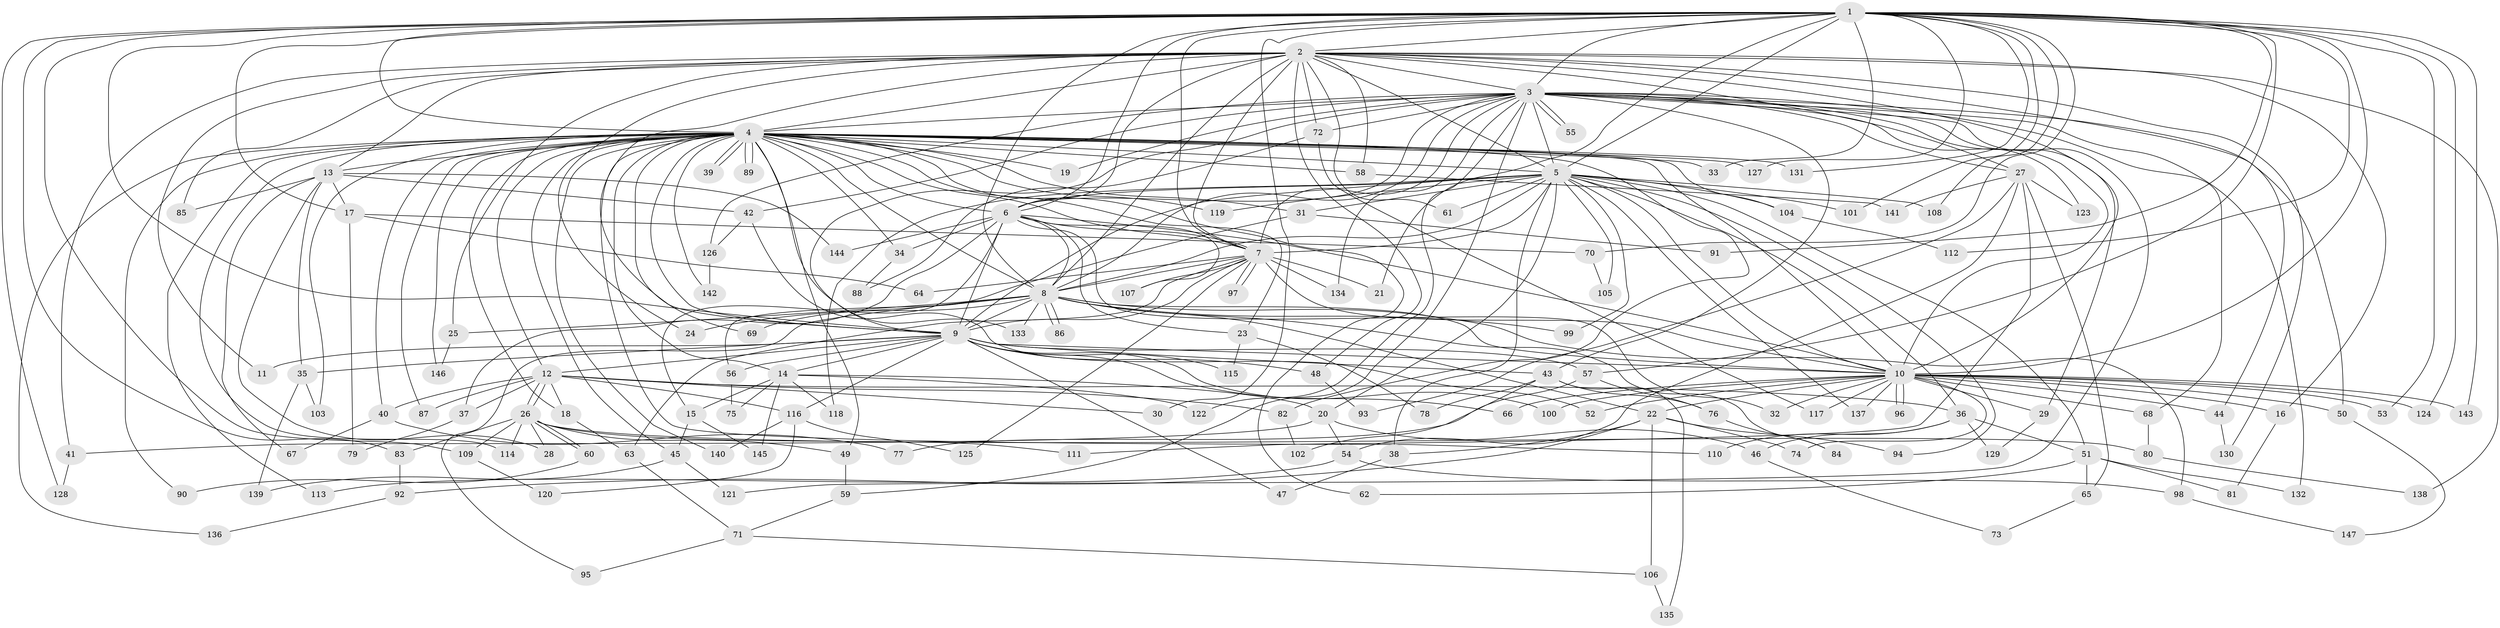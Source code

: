 // coarse degree distribution, {23: 0.013513513513513514, 17: 0.013513513513513514, 22: 0.04054054054054054, 3: 0.25675675675675674, 1: 0.08108108108108109, 4: 0.13513513513513514, 2: 0.22972972972972974, 6: 0.04054054054054054, 10: 0.013513513513513514, 7: 0.05405405405405406, 16: 0.02702702702702703, 13: 0.013513513513513514, 9: 0.013513513513513514, 5: 0.02702702702702703, 37: 0.013513513513513514, 8: 0.02702702702702703}
// Generated by graph-tools (version 1.1) at 2025/36/03/04/25 23:36:26]
// undirected, 147 vertices, 319 edges
graph export_dot {
  node [color=gray90,style=filled];
  1;
  2;
  3;
  4;
  5;
  6;
  7;
  8;
  9;
  10;
  11;
  12;
  13;
  14;
  15;
  16;
  17;
  18;
  19;
  20;
  21;
  22;
  23;
  24;
  25;
  26;
  27;
  28;
  29;
  30;
  31;
  32;
  33;
  34;
  35;
  36;
  37;
  38;
  39;
  40;
  41;
  42;
  43;
  44;
  45;
  46;
  47;
  48;
  49;
  50;
  51;
  52;
  53;
  54;
  55;
  56;
  57;
  58;
  59;
  60;
  61;
  62;
  63;
  64;
  65;
  66;
  67;
  68;
  69;
  70;
  71;
  72;
  73;
  74;
  75;
  76;
  77;
  78;
  79;
  80;
  81;
  82;
  83;
  84;
  85;
  86;
  87;
  88;
  89;
  90;
  91;
  92;
  93;
  94;
  95;
  96;
  97;
  98;
  99;
  100;
  101;
  102;
  103;
  104;
  105;
  106;
  107;
  108;
  109;
  110;
  111;
  112;
  113;
  114;
  115;
  116;
  117;
  118;
  119;
  120;
  121;
  122;
  123;
  124;
  125;
  126;
  127;
  128;
  129;
  130;
  131;
  132;
  133;
  134;
  135;
  136;
  137;
  138;
  139;
  140;
  141;
  142;
  143;
  144;
  145;
  146;
  147;
  1 -- 2;
  1 -- 3;
  1 -- 4;
  1 -- 5;
  1 -- 6;
  1 -- 7;
  1 -- 8;
  1 -- 9;
  1 -- 10;
  1 -- 17;
  1 -- 21;
  1 -- 30;
  1 -- 33;
  1 -- 53;
  1 -- 57;
  1 -- 70;
  1 -- 83;
  1 -- 91;
  1 -- 101;
  1 -- 108;
  1 -- 109;
  1 -- 112;
  1 -- 124;
  1 -- 127;
  1 -- 128;
  1 -- 131;
  1 -- 143;
  2 -- 3;
  2 -- 4;
  2 -- 5;
  2 -- 6;
  2 -- 7;
  2 -- 8;
  2 -- 9;
  2 -- 10;
  2 -- 11;
  2 -- 13;
  2 -- 16;
  2 -- 24;
  2 -- 25;
  2 -- 27;
  2 -- 41;
  2 -- 44;
  2 -- 48;
  2 -- 58;
  2 -- 61;
  2 -- 72;
  2 -- 85;
  2 -- 130;
  2 -- 138;
  3 -- 4;
  3 -- 5;
  3 -- 6;
  3 -- 7;
  3 -- 8;
  3 -- 9;
  3 -- 10;
  3 -- 19;
  3 -- 27;
  3 -- 29;
  3 -- 42;
  3 -- 43;
  3 -- 50;
  3 -- 55;
  3 -- 55;
  3 -- 59;
  3 -- 68;
  3 -- 72;
  3 -- 121;
  3 -- 122;
  3 -- 123;
  3 -- 126;
  3 -- 132;
  3 -- 134;
  4 -- 5;
  4 -- 6;
  4 -- 7;
  4 -- 8;
  4 -- 9;
  4 -- 10;
  4 -- 12;
  4 -- 13;
  4 -- 14;
  4 -- 18;
  4 -- 19;
  4 -- 23;
  4 -- 31;
  4 -- 33;
  4 -- 34;
  4 -- 39;
  4 -- 39;
  4 -- 40;
  4 -- 45;
  4 -- 49;
  4 -- 58;
  4 -- 62;
  4 -- 69;
  4 -- 82;
  4 -- 87;
  4 -- 89;
  4 -- 89;
  4 -- 90;
  4 -- 103;
  4 -- 104;
  4 -- 110;
  4 -- 113;
  4 -- 114;
  4 -- 119;
  4 -- 127;
  4 -- 131;
  4 -- 133;
  4 -- 136;
  4 -- 140;
  4 -- 142;
  4 -- 146;
  5 -- 6;
  5 -- 7;
  5 -- 8;
  5 -- 9;
  5 -- 10;
  5 -- 20;
  5 -- 31;
  5 -- 36;
  5 -- 38;
  5 -- 51;
  5 -- 61;
  5 -- 94;
  5 -- 99;
  5 -- 101;
  5 -- 104;
  5 -- 105;
  5 -- 108;
  5 -- 118;
  5 -- 119;
  5 -- 137;
  6 -- 7;
  6 -- 8;
  6 -- 9;
  6 -- 10;
  6 -- 15;
  6 -- 23;
  6 -- 32;
  6 -- 34;
  6 -- 37;
  6 -- 107;
  6 -- 144;
  7 -- 8;
  7 -- 9;
  7 -- 10;
  7 -- 21;
  7 -- 63;
  7 -- 64;
  7 -- 97;
  7 -- 97;
  7 -- 107;
  7 -- 125;
  7 -- 134;
  8 -- 9;
  8 -- 10;
  8 -- 22;
  8 -- 24;
  8 -- 25;
  8 -- 69;
  8 -- 84;
  8 -- 86;
  8 -- 86;
  8 -- 95;
  8 -- 98;
  8 -- 99;
  8 -- 133;
  9 -- 10;
  9 -- 11;
  9 -- 12;
  9 -- 14;
  9 -- 35;
  9 -- 43;
  9 -- 47;
  9 -- 48;
  9 -- 56;
  9 -- 57;
  9 -- 66;
  9 -- 100;
  9 -- 115;
  9 -- 116;
  10 -- 16;
  10 -- 22;
  10 -- 29;
  10 -- 32;
  10 -- 44;
  10 -- 50;
  10 -- 52;
  10 -- 53;
  10 -- 66;
  10 -- 68;
  10 -- 74;
  10 -- 96;
  10 -- 96;
  10 -- 100;
  10 -- 117;
  10 -- 124;
  10 -- 137;
  10 -- 143;
  12 -- 18;
  12 -- 26;
  12 -- 26;
  12 -- 30;
  12 -- 36;
  12 -- 37;
  12 -- 40;
  12 -- 82;
  12 -- 87;
  12 -- 116;
  13 -- 17;
  13 -- 28;
  13 -- 35;
  13 -- 42;
  13 -- 67;
  13 -- 85;
  13 -- 144;
  14 -- 15;
  14 -- 20;
  14 -- 75;
  14 -- 118;
  14 -- 122;
  14 -- 145;
  15 -- 45;
  15 -- 145;
  16 -- 81;
  17 -- 64;
  17 -- 70;
  17 -- 79;
  18 -- 63;
  20 -- 41;
  20 -- 46;
  20 -- 54;
  22 -- 38;
  22 -- 74;
  22 -- 92;
  22 -- 94;
  22 -- 106;
  23 -- 78;
  23 -- 115;
  25 -- 146;
  26 -- 28;
  26 -- 49;
  26 -- 60;
  26 -- 60;
  26 -- 80;
  26 -- 83;
  26 -- 109;
  26 -- 111;
  26 -- 114;
  27 -- 54;
  27 -- 65;
  27 -- 93;
  27 -- 111;
  27 -- 123;
  27 -- 141;
  29 -- 129;
  31 -- 56;
  31 -- 91;
  34 -- 88;
  35 -- 103;
  35 -- 139;
  36 -- 46;
  36 -- 51;
  36 -- 110;
  36 -- 129;
  37 -- 79;
  38 -- 47;
  40 -- 67;
  40 -- 77;
  41 -- 128;
  42 -- 52;
  42 -- 126;
  43 -- 76;
  43 -- 78;
  43 -- 102;
  43 -- 135;
  44 -- 130;
  45 -- 121;
  45 -- 139;
  46 -- 73;
  48 -- 93;
  49 -- 59;
  50 -- 147;
  51 -- 62;
  51 -- 65;
  51 -- 81;
  51 -- 132;
  54 -- 98;
  54 -- 113;
  56 -- 75;
  57 -- 76;
  57 -- 77;
  58 -- 141;
  59 -- 71;
  60 -- 90;
  63 -- 71;
  65 -- 73;
  68 -- 80;
  70 -- 105;
  71 -- 95;
  71 -- 106;
  72 -- 88;
  72 -- 117;
  76 -- 84;
  80 -- 138;
  82 -- 102;
  83 -- 92;
  92 -- 136;
  98 -- 147;
  104 -- 112;
  106 -- 135;
  109 -- 120;
  116 -- 120;
  116 -- 125;
  116 -- 140;
  126 -- 142;
}
